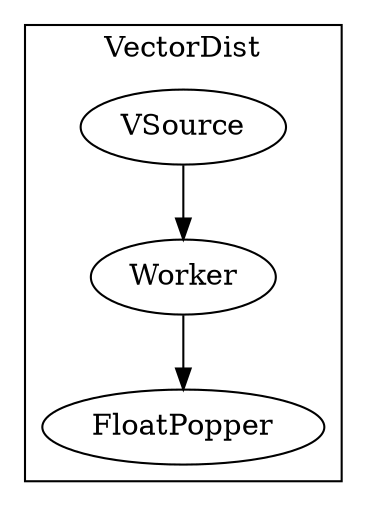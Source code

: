 digraph streamit {
subgraph cluster_node1 {
 label="VectorDist";
node2 [ label="VSource" ]
node3 [ label="Worker" ]
node2 -> node3
node4 [ label="FloatPopper" ]
node3 -> node4
}
}
